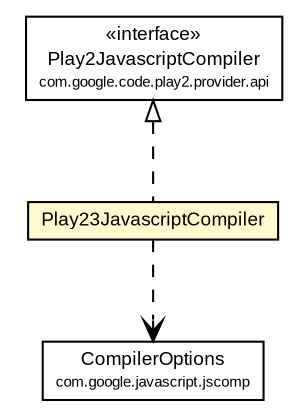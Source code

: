 #!/usr/local/bin/dot
#
# Class diagram 
# Generated by UMLGraph version R5_6-24-gf6e263 (http://www.umlgraph.org/)
#

digraph G {
	edge [fontname="arial",fontsize=10,labelfontname="arial",labelfontsize=10];
	node [fontname="arial",fontsize=10,shape=plaintext];
	nodesep=0.25;
	ranksep=0.5;
	// com.google.code.play2.provider.play23.Play23JavascriptCompiler
	c99 [label=<<table title="com.google.code.play2.provider.play23.Play23JavascriptCompiler" border="0" cellborder="1" cellspacing="0" cellpadding="2" port="p" bgcolor="lemonChiffon" href="./Play23JavascriptCompiler.html">
		<tr><td><table border="0" cellspacing="0" cellpadding="1">
<tr><td align="center" balign="center"> Play23JavascriptCompiler </td></tr>
		</table></td></tr>
		</table>>, URL="./Play23JavascriptCompiler.html", fontname="arial", fontcolor="black", fontsize=9.0];
	//com.google.code.play2.provider.play23.Play23JavascriptCompiler implements com.google.code.play2.provider.api.Play2JavascriptCompiler
	c105:p -> c99:p [dir=back,arrowtail=empty,style=dashed];
	// com.google.code.play2.provider.play23.Play23JavascriptCompiler DEPEND com.google.javascript.jscomp.CompilerOptions
	c99:p -> c136:p [taillabel="", label="", headlabel="", fontname="arial", fontcolor="black", fontsize=10.0, color="black", arrowhead=open, style=dashed];
	// com.google.javascript.jscomp.CompilerOptions
	c136 [label=<<table title="com.google.javascript.jscomp.CompilerOptions" border="0" cellborder="1" cellspacing="0" cellpadding="2" port="p">
		<tr><td><table border="0" cellspacing="0" cellpadding="1">
<tr><td align="center" balign="center"> CompilerOptions </td></tr>
<tr><td align="center" balign="center"><font point-size="7.0"> com.google.javascript.jscomp </font></td></tr>
		</table></td></tr>
		</table>>, URL="null", fontname="arial", fontcolor="black", fontsize=9.0];
	// com.google.code.play2.provider.api.Play2JavascriptCompiler
	c105 [label=<<table title="com.google.code.play2.provider.api.Play2JavascriptCompiler" border="0" cellborder="1" cellspacing="0" cellpadding="2" port="p" href="https://play2-maven-plugin.googlecode.com/svn/mavensite/1.0.0-alpha8-SNAPSHOT/play2-provider-api/apidocs/com/google/code/play2/provider/api/Play2JavascriptCompiler.html">
		<tr><td><table border="0" cellspacing="0" cellpadding="1">
<tr><td align="center" balign="center"> &#171;interface&#187; </td></tr>
<tr><td align="center" balign="center"> Play2JavascriptCompiler </td></tr>
<tr><td align="center" balign="center"><font point-size="7.0"> com.google.code.play2.provider.api </font></td></tr>
		</table></td></tr>
		</table>>, URL="https://play2-maven-plugin.googlecode.com/svn/mavensite/1.0.0-alpha8-SNAPSHOT/play2-provider-api/apidocs/com/google/code/play2/provider/api/Play2JavascriptCompiler.html", fontname="arial", fontcolor="black", fontsize=9.0];
}

